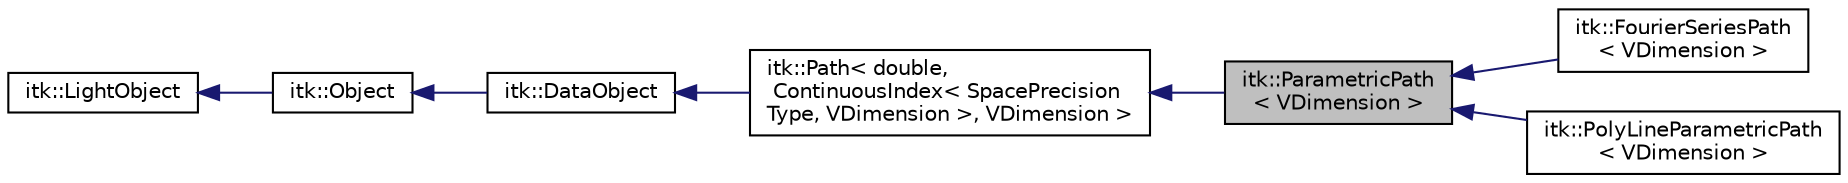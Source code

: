digraph "itk::ParametricPath&lt; VDimension &gt;"
{
 // LATEX_PDF_SIZE
  edge [fontname="Helvetica",fontsize="10",labelfontname="Helvetica",labelfontsize="10"];
  node [fontname="Helvetica",fontsize="10",shape=record];
  rankdir="LR";
  Node1 [label="itk::ParametricPath\l\< VDimension \>",height=0.2,width=0.4,color="black", fillcolor="grey75", style="filled", fontcolor="black",tooltip="Represent a parametric path through ND Space."];
  Node2 -> Node1 [dir="back",color="midnightblue",fontsize="10",style="solid",fontname="Helvetica"];
  Node2 [label="itk::Path\< double,\l ContinuousIndex\< SpacePrecision\lType, VDimension \>, VDimension \>",height=0.2,width=0.4,color="black", fillcolor="white", style="filled",URL="$classitk_1_1Path.html",tooltip=" "];
  Node3 -> Node2 [dir="back",color="midnightblue",fontsize="10",style="solid",fontname="Helvetica"];
  Node3 [label="itk::DataObject",height=0.2,width=0.4,color="black", fillcolor="white", style="filled",URL="$classitk_1_1DataObject.html",tooltip="Base class for all data objects in ITK."];
  Node4 -> Node3 [dir="back",color="midnightblue",fontsize="10",style="solid",fontname="Helvetica"];
  Node4 [label="itk::Object",height=0.2,width=0.4,color="black", fillcolor="white", style="filled",URL="$classitk_1_1Object.html",tooltip="Base class for most ITK classes."];
  Node5 -> Node4 [dir="back",color="midnightblue",fontsize="10",style="solid",fontname="Helvetica"];
  Node5 [label="itk::LightObject",height=0.2,width=0.4,color="black", fillcolor="white", style="filled",URL="$classitk_1_1LightObject.html",tooltip="Light weight base class for most itk classes."];
  Node1 -> Node6 [dir="back",color="midnightblue",fontsize="10",style="solid",fontname="Helvetica"];
  Node6 [label="itk::FourierSeriesPath\l\< VDimension \>",height=0.2,width=0.4,color="black", fillcolor="white", style="filled",URL="$classitk_1_1FourierSeriesPath.html",tooltip="Represent a closed path through ND Space by its frequency components."];
  Node1 -> Node7 [dir="back",color="midnightblue",fontsize="10",style="solid",fontname="Helvetica"];
  Node7 [label="itk::PolyLineParametricPath\l\< VDimension \>",height=0.2,width=0.4,color="black", fillcolor="white", style="filled",URL="$classitk_1_1PolyLineParametricPath.html",tooltip="Represent a path of line segments through ND Space."];
}
